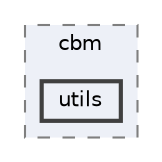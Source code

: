 digraph "repository/cbm/src/main/java/com/sterlite/cal/cbm/utils"
{
 // LATEX_PDF_SIZE
  bgcolor="transparent";
  edge [fontname=Helvetica,fontsize=10,labelfontname=Helvetica,labelfontsize=10];
  node [fontname=Helvetica,fontsize=10,shape=box,height=0.2,width=0.4];
  compound=true
  subgraph clusterdir_24a66cfe2b63f447342d1eafaa32c778 {
    graph [ bgcolor="#edf0f7", pencolor="grey50", label="cbm", fontname=Helvetica,fontsize=10 style="filled,dashed", URL="dir_24a66cfe2b63f447342d1eafaa32c778.html",tooltip=""]
  dir_94716c74fc49435ce9c6720642b57ea5 [label="utils", fillcolor="#edf0f7", color="grey25", style="filled,bold", URL="dir_94716c74fc49435ce9c6720642b57ea5.html",tooltip=""];
  }
}
